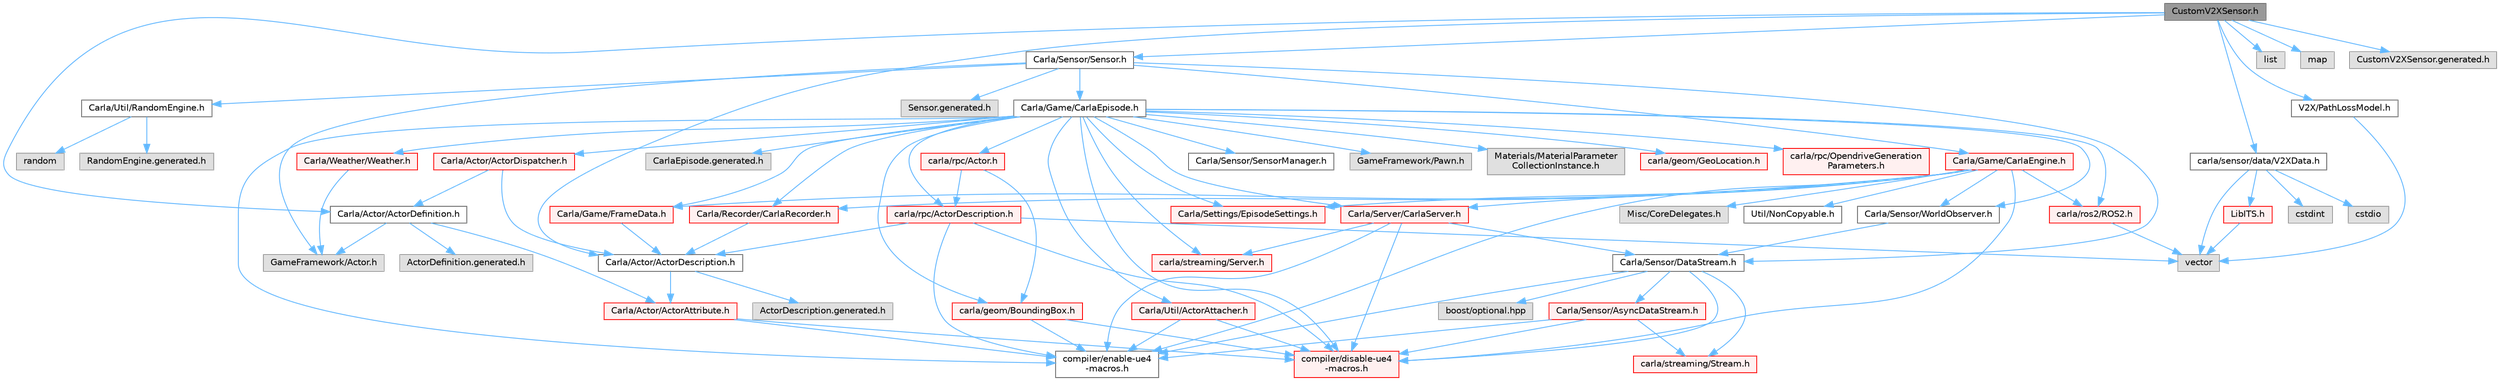 digraph "CustomV2XSensor.h"
{
 // INTERACTIVE_SVG=YES
 // LATEX_PDF_SIZE
  bgcolor="transparent";
  edge [fontname=Helvetica,fontsize=10,labelfontname=Helvetica,labelfontsize=10];
  node [fontname=Helvetica,fontsize=10,shape=box,height=0.2,width=0.4];
  Node1 [id="Node000001",label="CustomV2XSensor.h",height=0.2,width=0.4,color="gray40", fillcolor="grey60", style="filled", fontcolor="black",tooltip=" "];
  Node1 -> Node2 [id="edge1_Node000001_Node000002",color="steelblue1",style="solid",tooltip=" "];
  Node2 [id="Node000002",label="Carla/Sensor/Sensor.h",height=0.2,width=0.4,color="grey40", fillcolor="white", style="filled",URL="$d7/d7d/Unreal_2CarlaUE4_2Plugins_2Carla_2Source_2Carla_2Sensor_2Sensor_8h.html",tooltip=" "];
  Node2 -> Node3 [id="edge2_Node000002_Node000003",color="steelblue1",style="solid",tooltip=" "];
  Node3 [id="Node000003",label="Carla/Game/CarlaEpisode.h",height=0.2,width=0.4,color="grey40", fillcolor="white", style="filled",URL="$de/db8/CarlaEpisode_8h.html",tooltip=" "];
  Node3 -> Node4 [id="edge3_Node000003_Node000004",color="steelblue1",style="solid",tooltip=" "];
  Node4 [id="Node000004",label="Carla/Actor/ActorDispatcher.h",height=0.2,width=0.4,color="red", fillcolor="#FFF0F0", style="filled",URL="$dc/ddc/ActorDispatcher_8h.html",tooltip=" "];
  Node4 -> Node5 [id="edge4_Node000004_Node000005",color="steelblue1",style="solid",tooltip=" "];
  Node5 [id="Node000005",label="Carla/Actor/ActorDefinition.h",height=0.2,width=0.4,color="grey40", fillcolor="white", style="filled",URL="$d0/d65/Unreal_2CarlaUE4_2Plugins_2Carla_2Source_2Carla_2Actor_2ActorDefinition_8h.html",tooltip=" "];
  Node5 -> Node6 [id="edge5_Node000005_Node000006",color="steelblue1",style="solid",tooltip=" "];
  Node6 [id="Node000006",label="Carla/Actor/ActorAttribute.h",height=0.2,width=0.4,color="red", fillcolor="#FFF0F0", style="filled",URL="$d6/d1a/Unreal_2CarlaUE4_2Plugins_2Carla_2Source_2Carla_2Actor_2ActorAttribute_8h.html",tooltip=" "];
  Node6 -> Node7 [id="edge6_Node000006_Node000007",color="steelblue1",style="solid",tooltip=" "];
  Node7 [id="Node000007",label="compiler/disable-ue4\l-macros.h",height=0.2,width=0.4,color="red", fillcolor="#FFF0F0", style="filled",URL="$d2/d02/disable-ue4-macros_8h.html",tooltip=" "];
  Node6 -> Node14 [id="edge7_Node000006_Node000014",color="steelblue1",style="solid",tooltip=" "];
  Node14 [id="Node000014",label="compiler/enable-ue4\l-macros.h",height=0.2,width=0.4,color="grey40", fillcolor="white", style="filled",URL="$d9/da2/enable-ue4-macros_8h.html",tooltip=" "];
  Node5 -> Node16 [id="edge8_Node000005_Node000016",color="steelblue1",style="solid",tooltip=" "];
  Node16 [id="Node000016",label="GameFramework/Actor.h",height=0.2,width=0.4,color="grey60", fillcolor="#E0E0E0", style="filled",tooltip=" "];
  Node5 -> Node17 [id="edge9_Node000005_Node000017",color="steelblue1",style="solid",tooltip=" "];
  Node17 [id="Node000017",label="ActorDefinition.generated.h",height=0.2,width=0.4,color="grey60", fillcolor="#E0E0E0", style="filled",tooltip=" "];
  Node4 -> Node18 [id="edge10_Node000004_Node000018",color="steelblue1",style="solid",tooltip=" "];
  Node18 [id="Node000018",label="Carla/Actor/ActorDescription.h",height=0.2,width=0.4,color="grey40", fillcolor="white", style="filled",URL="$d4/de6/Unreal_2CarlaUE4_2Plugins_2Carla_2Source_2Carla_2Actor_2ActorDescription_8h.html",tooltip=" "];
  Node18 -> Node6 [id="edge11_Node000018_Node000006",color="steelblue1",style="solid",tooltip=" "];
  Node18 -> Node19 [id="edge12_Node000018_Node000019",color="steelblue1",style="solid",tooltip=" "];
  Node19 [id="Node000019",label="ActorDescription.generated.h",height=0.2,width=0.4,color="grey60", fillcolor="#E0E0E0", style="filled",tooltip=" "];
  Node3 -> Node209 [id="edge13_Node000003_Node000209",color="steelblue1",style="solid",tooltip=" "];
  Node209 [id="Node000209",label="Carla/Recorder/CarlaRecorder.h",height=0.2,width=0.4,color="red", fillcolor="#FFF0F0", style="filled",URL="$d9/d6a/CarlaRecorder_8h.html",tooltip=" "];
  Node209 -> Node18 [id="edge14_Node000209_Node000018",color="steelblue1",style="solid",tooltip=" "];
  Node3 -> Node240 [id="edge15_Node000003_Node000240",color="steelblue1",style="solid",tooltip=" "];
  Node240 [id="Node000240",label="Carla/Sensor/WorldObserver.h",height=0.2,width=0.4,color="grey40", fillcolor="white", style="filled",URL="$d8/deb/WorldObserver_8h.html",tooltip=" "];
  Node240 -> Node81 [id="edge16_Node000240_Node000081",color="steelblue1",style="solid",tooltip=" "];
  Node81 [id="Node000081",label="Carla/Sensor/DataStream.h",height=0.2,width=0.4,color="grey40", fillcolor="white", style="filled",URL="$da/dd9/DataStream_8h.html",tooltip=" "];
  Node81 -> Node82 [id="edge17_Node000081_Node000082",color="steelblue1",style="solid",tooltip=" "];
  Node82 [id="Node000082",label="Carla/Sensor/AsyncDataStream.h",height=0.2,width=0.4,color="red", fillcolor="#FFF0F0", style="filled",URL="$d9/d4d/AsyncDataStream_8h.html",tooltip=" "];
  Node82 -> Node7 [id="edge18_Node000082_Node000007",color="steelblue1",style="solid",tooltip=" "];
  Node82 -> Node138 [id="edge19_Node000082_Node000138",color="steelblue1",style="solid",tooltip=" "];
  Node138 [id="Node000138",label="carla/streaming/Stream.h",height=0.2,width=0.4,color="red", fillcolor="#FFF0F0", style="filled",URL="$de/dd1/Stream_8h.html",tooltip=" "];
  Node82 -> Node14 [id="edge20_Node000082_Node000014",color="steelblue1",style="solid",tooltip=" "];
  Node81 -> Node7 [id="edge21_Node000081_Node000007",color="steelblue1",style="solid",tooltip=" "];
  Node81 -> Node138 [id="edge22_Node000081_Node000138",color="steelblue1",style="solid",tooltip=" "];
  Node81 -> Node165 [id="edge23_Node000081_Node000165",color="steelblue1",style="solid",tooltip=" "];
  Node165 [id="Node000165",label="boost/optional.hpp",height=0.2,width=0.4,color="grey60", fillcolor="#E0E0E0", style="filled",tooltip=" "];
  Node81 -> Node14 [id="edge24_Node000081_Node000014",color="steelblue1",style="solid",tooltip=" "];
  Node3 -> Node241 [id="edge25_Node000003_Node000241",color="steelblue1",style="solid",tooltip=" "];
  Node241 [id="Node000241",label="Carla/Server/CarlaServer.h",height=0.2,width=0.4,color="red", fillcolor="#FFF0F0", style="filled",URL="$d0/d35/CarlaServer_8h.html",tooltip=" "];
  Node241 -> Node81 [id="edge26_Node000241_Node000081",color="steelblue1",style="solid",tooltip=" "];
  Node241 -> Node7 [id="edge27_Node000241_Node000007",color="steelblue1",style="solid",tooltip=" "];
  Node241 -> Node253 [id="edge28_Node000241_Node000253",color="steelblue1",style="solid",tooltip=" "];
  Node253 [id="Node000253",label="carla/streaming/Server.h",height=0.2,width=0.4,color="red", fillcolor="#FFF0F0", style="filled",URL="$d8/df6/streaming_2Server_8h.html",tooltip=" "];
  Node241 -> Node14 [id="edge29_Node000241_Node000014",color="steelblue1",style="solid",tooltip=" "];
  Node3 -> Node257 [id="edge30_Node000003_Node000257",color="steelblue1",style="solid",tooltip=" "];
  Node257 [id="Node000257",label="Carla/Settings/EpisodeSettings.h",height=0.2,width=0.4,color="red", fillcolor="#FFF0F0", style="filled",URL="$d8/d64/Unreal_2CarlaUE4_2Plugins_2Carla_2Source_2Carla_2Settings_2EpisodeSettings_8h.html",tooltip=" "];
  Node3 -> Node259 [id="edge31_Node000003_Node000259",color="steelblue1",style="solid",tooltip=" "];
  Node259 [id="Node000259",label="Carla/Util/ActorAttacher.h",height=0.2,width=0.4,color="red", fillcolor="#FFF0F0", style="filled",URL="$d6/d68/ActorAttacher_8h.html",tooltip=" "];
  Node259 -> Node7 [id="edge32_Node000259_Node000007",color="steelblue1",style="solid",tooltip=" "];
  Node259 -> Node14 [id="edge33_Node000259_Node000014",color="steelblue1",style="solid",tooltip=" "];
  Node3 -> Node262 [id="edge34_Node000003_Node000262",color="steelblue1",style="solid",tooltip=" "];
  Node262 [id="Node000262",label="Carla/Weather/Weather.h",height=0.2,width=0.4,color="red", fillcolor="#FFF0F0", style="filled",URL="$d5/d65/Weather_8h.html",tooltip=" "];
  Node262 -> Node16 [id="edge35_Node000262_Node000016",color="steelblue1",style="solid",tooltip=" "];
  Node3 -> Node266 [id="edge36_Node000003_Node000266",color="steelblue1",style="solid",tooltip=" "];
  Node266 [id="Node000266",label="Carla/Game/FrameData.h",height=0.2,width=0.4,color="red", fillcolor="#FFF0F0", style="filled",URL="$d2/df1/FrameData_8h.html",tooltip=" "];
  Node266 -> Node18 [id="edge37_Node000266_Node000018",color="steelblue1",style="solid",tooltip=" "];
  Node3 -> Node325 [id="edge38_Node000003_Node000325",color="steelblue1",style="solid",tooltip=" "];
  Node325 [id="Node000325",label="Carla/Sensor/SensorManager.h",height=0.2,width=0.4,color="grey40", fillcolor="white", style="filled",URL="$dc/dbf/SensorManager_8h.html",tooltip=" "];
  Node3 -> Node326 [id="edge39_Node000003_Node000326",color="steelblue1",style="solid",tooltip=" "];
  Node326 [id="Node000326",label="GameFramework/Pawn.h",height=0.2,width=0.4,color="grey60", fillcolor="#E0E0E0", style="filled",tooltip=" "];
  Node3 -> Node327 [id="edge40_Node000003_Node000327",color="steelblue1",style="solid",tooltip=" "];
  Node327 [id="Node000327",label="Materials/MaterialParameter\lCollectionInstance.h",height=0.2,width=0.4,color="grey60", fillcolor="#E0E0E0", style="filled",tooltip=" "];
  Node3 -> Node7 [id="edge41_Node000003_Node000007",color="steelblue1",style="solid",tooltip=" "];
  Node3 -> Node44 [id="edge42_Node000003_Node000044",color="steelblue1",style="solid",tooltip=" "];
  Node44 [id="Node000044",label="carla/geom/BoundingBox.h",height=0.2,width=0.4,color="red", fillcolor="#FFF0F0", style="filled",URL="$d2/dfe/LibCarla_2source_2carla_2geom_2BoundingBox_8h.html",tooltip=" "];
  Node44 -> Node14 [id="edge43_Node000044_Node000014",color="steelblue1",style="solid",tooltip=" "];
  Node44 -> Node7 [id="edge44_Node000044_Node000007",color="steelblue1",style="solid",tooltip=" "];
  Node3 -> Node116 [id="edge45_Node000003_Node000116",color="steelblue1",style="solid",tooltip=" "];
  Node116 [id="Node000116",label="carla/geom/GeoLocation.h",height=0.2,width=0.4,color="red", fillcolor="#FFF0F0", style="filled",URL="$d7/d86/GeoLocation_8h.html",tooltip=" "];
  Node3 -> Node94 [id="edge46_Node000003_Node000094",color="steelblue1",style="solid",tooltip=" "];
  Node94 [id="Node000094",label="carla/ros2/ROS2.h",height=0.2,width=0.4,color="red", fillcolor="#FFF0F0", style="filled",URL="$da/db8/ROS2_8h.html",tooltip=" "];
  Node94 -> Node62 [id="edge47_Node000094_Node000062",color="steelblue1",style="solid",tooltip=" "];
  Node62 [id="Node000062",label="vector",height=0.2,width=0.4,color="grey60", fillcolor="#E0E0E0", style="filled",tooltip=" "];
  Node3 -> Node43 [id="edge48_Node000003_Node000043",color="steelblue1",style="solid",tooltip=" "];
  Node43 [id="Node000043",label="carla/rpc/Actor.h",height=0.2,width=0.4,color="red", fillcolor="#FFF0F0", style="filled",URL="$d8/d73/rpc_2Actor_8h.html",tooltip=" "];
  Node43 -> Node44 [id="edge49_Node000043_Node000044",color="steelblue1",style="solid",tooltip=" "];
  Node43 -> Node58 [id="edge50_Node000043_Node000058",color="steelblue1",style="solid",tooltip=" "];
  Node58 [id="Node000058",label="carla/rpc/ActorDescription.h",height=0.2,width=0.4,color="red", fillcolor="#FFF0F0", style="filled",URL="$d9/db9/LibCarla_2source_2carla_2rpc_2ActorDescription_8h.html",tooltip=" "];
  Node58 -> Node62 [id="edge51_Node000058_Node000062",color="steelblue1",style="solid",tooltip=" "];
  Node58 -> Node14 [id="edge52_Node000058_Node000014",color="steelblue1",style="solid",tooltip=" "];
  Node58 -> Node18 [id="edge53_Node000058_Node000018",color="steelblue1",style="solid",tooltip=" "];
  Node58 -> Node7 [id="edge54_Node000058_Node000007",color="steelblue1",style="solid",tooltip=" "];
  Node3 -> Node58 [id="edge55_Node000003_Node000058",color="steelblue1",style="solid",tooltip=" "];
  Node3 -> Node316 [id="edge56_Node000003_Node000316",color="steelblue1",style="solid",tooltip=" "];
  Node316 [id="Node000316",label="carla/rpc/OpendriveGeneration\lParameters.h",height=0.2,width=0.4,color="red", fillcolor="#FFF0F0", style="filled",URL="$d9/d3b/OpendriveGenerationParameters_8h.html",tooltip=" "];
  Node3 -> Node253 [id="edge57_Node000003_Node000253",color="steelblue1",style="solid",tooltip=" "];
  Node3 -> Node14 [id="edge58_Node000003_Node000014",color="steelblue1",style="solid",tooltip=" "];
  Node3 -> Node328 [id="edge59_Node000003_Node000328",color="steelblue1",style="solid",tooltip=" "];
  Node328 [id="Node000328",label="CarlaEpisode.generated.h",height=0.2,width=0.4,color="grey60", fillcolor="#E0E0E0", style="filled",tooltip=" "];
  Node2 -> Node81 [id="edge60_Node000002_Node000081",color="steelblue1",style="solid",tooltip=" "];
  Node2 -> Node329 [id="edge61_Node000002_Node000329",color="steelblue1",style="solid",tooltip=" "];
  Node329 [id="Node000329",label="Carla/Util/RandomEngine.h",height=0.2,width=0.4,color="grey40", fillcolor="white", style="filled",URL="$d6/daa/RandomEngine_8h.html",tooltip=" "];
  Node329 -> Node330 [id="edge62_Node000329_Node000330",color="steelblue1",style="solid",tooltip=" "];
  Node330 [id="Node000330",label="random",height=0.2,width=0.4,color="grey60", fillcolor="#E0E0E0", style="filled",tooltip=" "];
  Node329 -> Node331 [id="edge63_Node000329_Node000331",color="steelblue1",style="solid",tooltip=" "];
  Node331 [id="Node000331",label="RandomEngine.generated.h",height=0.2,width=0.4,color="grey60", fillcolor="#E0E0E0", style="filled",tooltip=" "];
  Node2 -> Node332 [id="edge64_Node000002_Node000332",color="steelblue1",style="solid",tooltip=" "];
  Node332 [id="Node000332",label="Carla/Game/CarlaEngine.h",height=0.2,width=0.4,color="red", fillcolor="#FFF0F0", style="filled",URL="$d0/d11/CarlaEngine_8h.html",tooltip=" "];
  Node332 -> Node209 [id="edge65_Node000332_Node000209",color="steelblue1",style="solid",tooltip=" "];
  Node332 -> Node240 [id="edge66_Node000332_Node000240",color="steelblue1",style="solid",tooltip=" "];
  Node332 -> Node241 [id="edge67_Node000332_Node000241",color="steelblue1",style="solid",tooltip=" "];
  Node332 -> Node257 [id="edge68_Node000332_Node000257",color="steelblue1",style="solid",tooltip=" "];
  Node332 -> Node9 [id="edge69_Node000332_Node000009",color="steelblue1",style="solid",tooltip=" "];
  Node9 [id="Node000009",label="Util/NonCopyable.h",height=0.2,width=0.4,color="grey40", fillcolor="white", style="filled",URL="$d4/d57/Unreal_2CarlaUE4_2Plugins_2Carla_2Source_2Carla_2Util_2NonCopyable_8h.html",tooltip=" "];
  Node332 -> Node266 [id="edge70_Node000332_Node000266",color="steelblue1",style="solid",tooltip=" "];
  Node332 -> Node333 [id="edge71_Node000332_Node000333",color="steelblue1",style="solid",tooltip=" "];
  Node333 [id="Node000333",label="Misc/CoreDelegates.h",height=0.2,width=0.4,color="grey60", fillcolor="#E0E0E0", style="filled",tooltip=" "];
  Node332 -> Node7 [id="edge72_Node000332_Node000007",color="steelblue1",style="solid",tooltip=" "];
  Node332 -> Node94 [id="edge73_Node000332_Node000094",color="steelblue1",style="solid",tooltip=" "];
  Node332 -> Node14 [id="edge74_Node000332_Node000014",color="steelblue1",style="solid",tooltip=" "];
  Node2 -> Node16 [id="edge75_Node000002_Node000016",color="steelblue1",style="solid",tooltip=" "];
  Node2 -> Node337 [id="edge76_Node000002_Node000337",color="steelblue1",style="solid",tooltip=" "];
  Node337 [id="Node000337",label="Sensor.generated.h",height=0.2,width=0.4,color="grey60", fillcolor="#E0E0E0", style="filled",tooltip=" "];
  Node1 -> Node5 [id="edge77_Node000001_Node000005",color="steelblue1",style="solid",tooltip=" "];
  Node1 -> Node18 [id="edge78_Node000001_Node000018",color="steelblue1",style="solid",tooltip=" "];
  Node1 -> Node135 [id="edge79_Node000001_Node000135",color="steelblue1",style="solid",tooltip=" "];
  Node135 [id="Node000135",label="carla/sensor/data/V2XData.h",height=0.2,width=0.4,color="grey40", fillcolor="white", style="filled",URL="$d8/db7/V2XData_8h.html",tooltip=" "];
  Node135 -> Node13 [id="edge80_Node000135_Node000013",color="steelblue1",style="solid",tooltip=" "];
  Node13 [id="Node000013",label="cstdint",height=0.2,width=0.4,color="grey60", fillcolor="#E0E0E0", style="filled",tooltip=" "];
  Node135 -> Node62 [id="edge81_Node000135_Node000062",color="steelblue1",style="solid",tooltip=" "];
  Node135 -> Node130 [id="edge82_Node000135_Node000130",color="steelblue1",style="solid",tooltip=" "];
  Node130 [id="Node000130",label="cstdio",height=0.2,width=0.4,color="grey60", fillcolor="#E0E0E0", style="filled",tooltip=" "];
  Node135 -> Node136 [id="edge83_Node000135_Node000136",color="steelblue1",style="solid",tooltip=" "];
  Node136 [id="Node000136",label="LibITS.h",height=0.2,width=0.4,color="red", fillcolor="#FFF0F0", style="filled",URL="$d3/d61/LibITS_8h.html",tooltip=" "];
  Node136 -> Node62 [id="edge84_Node000136_Node000062",color="steelblue1",style="solid",tooltip=" "];
  Node1 -> Node338 [id="edge85_Node000001_Node000338",color="steelblue1",style="solid",tooltip=" "];
  Node338 [id="Node000338",label="V2X/PathLossModel.h",height=0.2,width=0.4,color="grey40", fillcolor="white", style="filled",URL="$dd/dc7/PathLossModel_8h.html",tooltip=" "];
  Node338 -> Node62 [id="edge86_Node000338_Node000062",color="steelblue1",style="solid",tooltip=" "];
  Node1 -> Node339 [id="edge87_Node000001_Node000339",color="steelblue1",style="solid",tooltip=" "];
  Node339 [id="Node000339",label="list",height=0.2,width=0.4,color="grey60", fillcolor="#E0E0E0", style="filled",tooltip=" "];
  Node1 -> Node295 [id="edge88_Node000001_Node000295",color="steelblue1",style="solid",tooltip=" "];
  Node295 [id="Node000295",label="map",height=0.2,width=0.4,color="grey60", fillcolor="#E0E0E0", style="filled",tooltip=" "];
  Node1 -> Node340 [id="edge89_Node000001_Node000340",color="steelblue1",style="solid",tooltip=" "];
  Node340 [id="Node000340",label="CustomV2XSensor.generated.h",height=0.2,width=0.4,color="grey60", fillcolor="#E0E0E0", style="filled",tooltip=" "];
}
